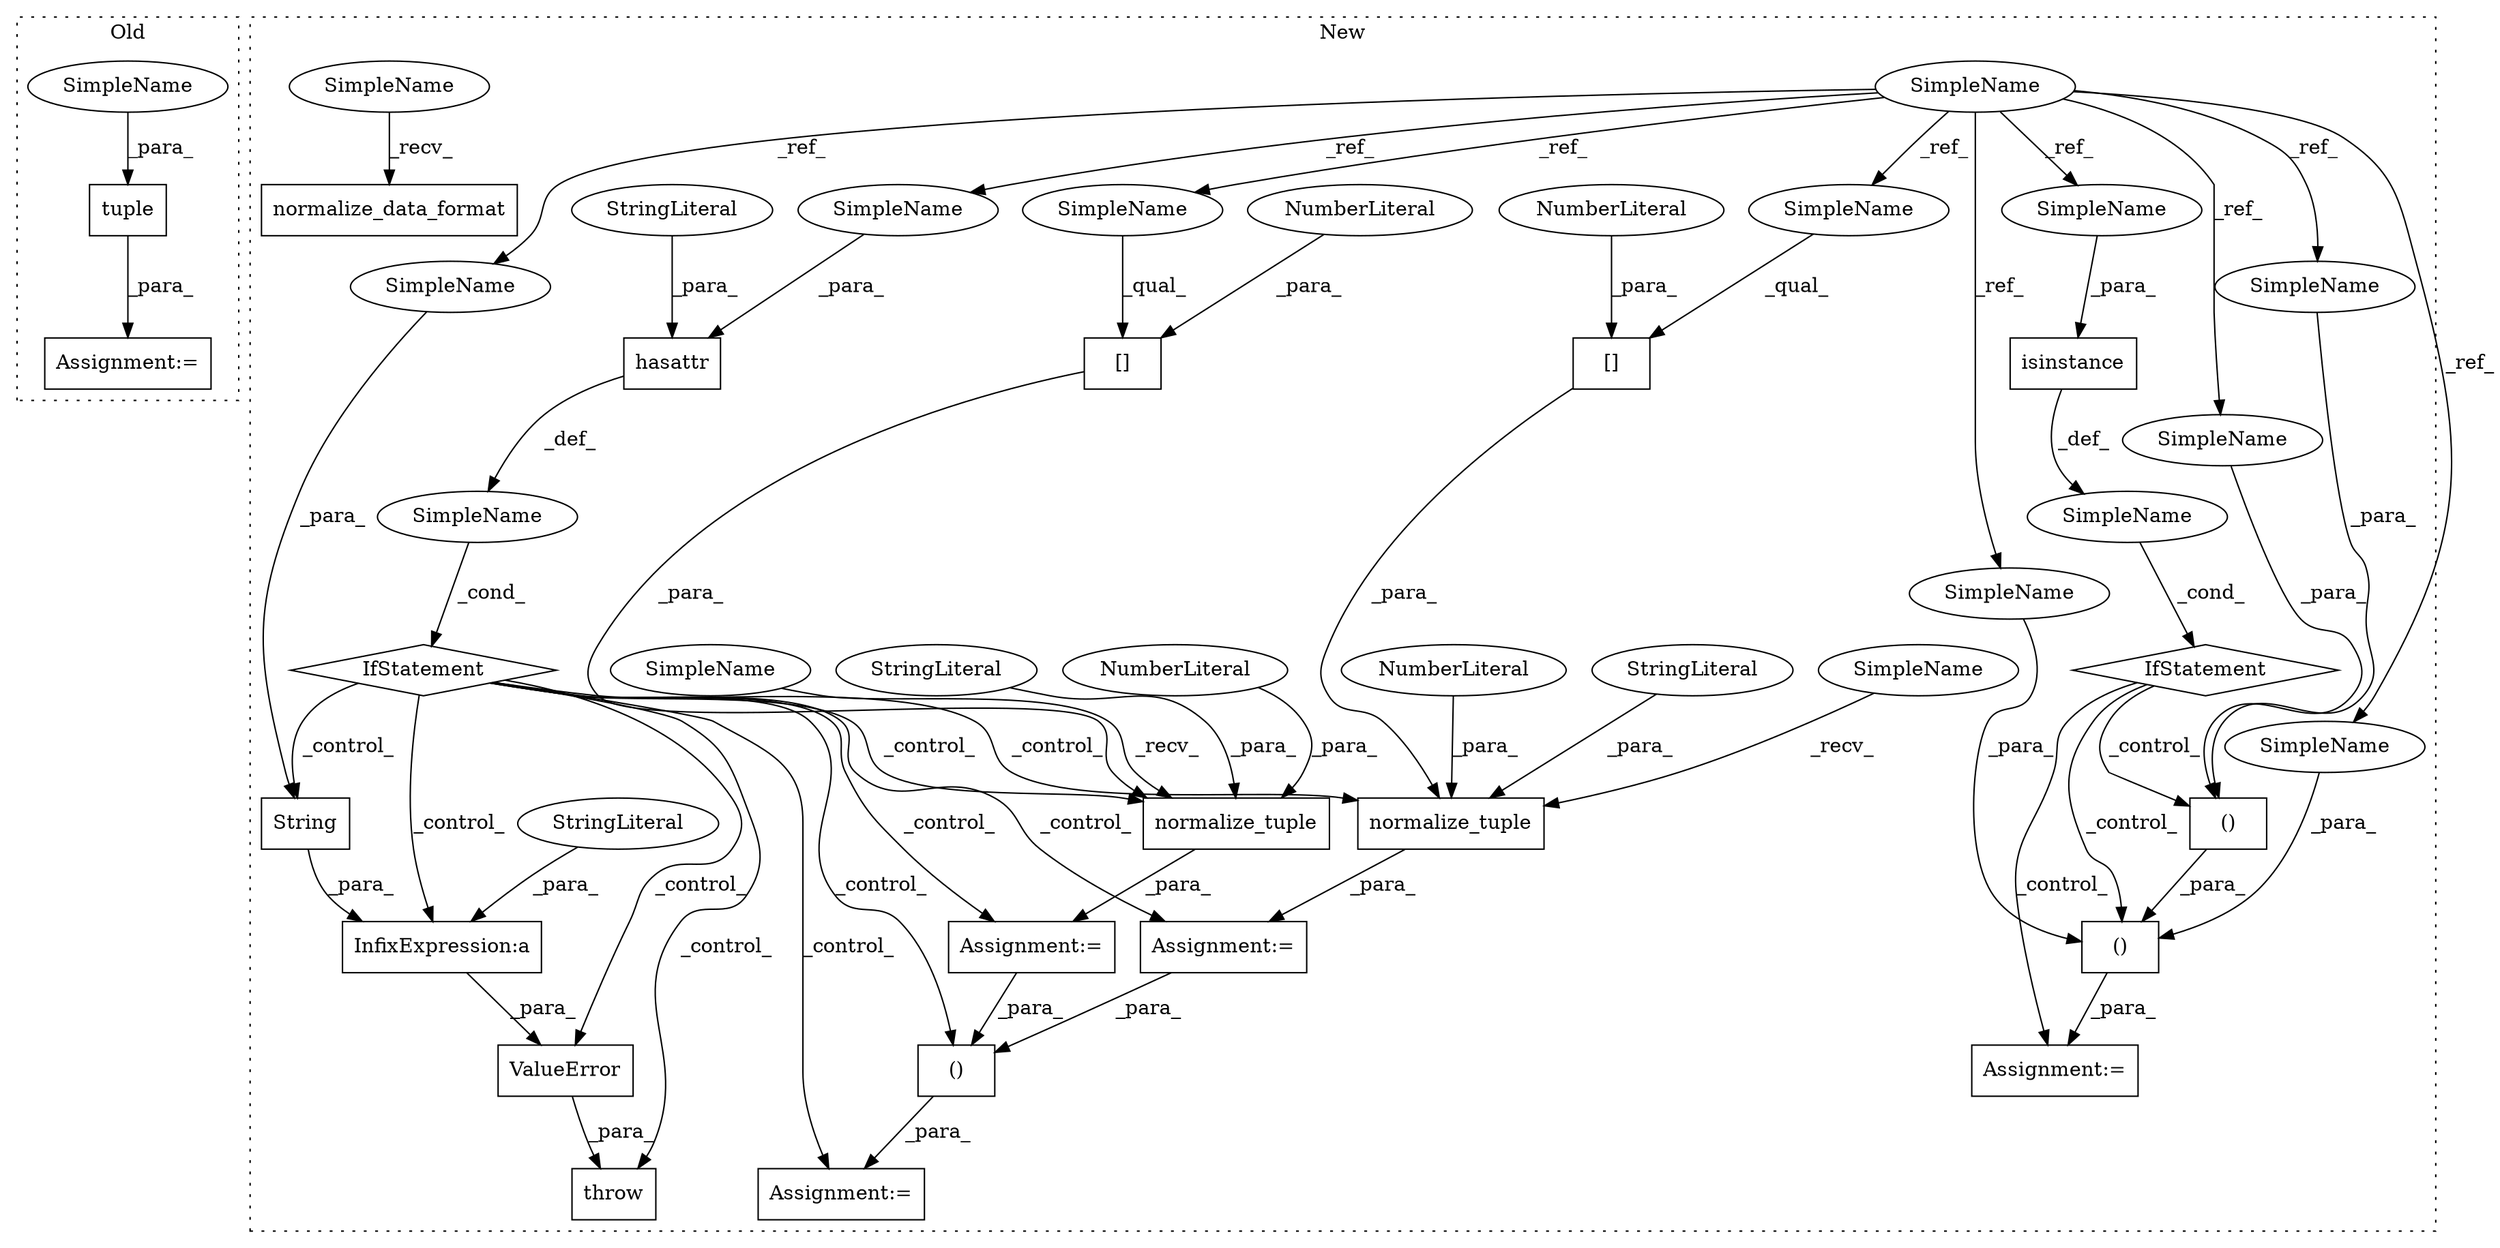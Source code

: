 digraph G {
subgraph cluster0 {
1 [label="tuple" a="32" s="46019,46033" l="6,1" shape="box"];
6 [label="Assignment:=" a="7" s="46018" l="1" shape="box"];
43 [label="SimpleName" a="42" s="46025" l="8" shape="ellipse"];
label = "Old";
style="dotted";
}
subgraph cluster1 {
2 [label="ValueError" a="32" s="34286,34584" l="11,1" shape="box"];
3 [label="throw" a="53" s="34280" l="6" shape="box"];
4 [label="IfStatement" a="25" s="33795,33826" l="4,2" shape="diamond"];
5 [label="SimpleName" a="42" s="" l="" shape="ellipse"];
7 [label="InfixExpression:a" a="27" s="34565" l="3" shape="box"];
8 [label="StringLiteral" a="45" s="34297" l="268" shape="ellipse"];
9 [label="Assignment:=" a="7" s="34184" l="8" shape="box"];
10 [label="()" a="106" s="34192" l="65" shape="box"];
11 [label="normalize_tuple" a="32" s="34109,34162" l="16,1" shape="box"];
12 [label="[]" a="2" s="34125,34135" l="9,1" shape="box"];
13 [label="SimpleName" a="42" s="33344" l="8" shape="ellipse"];
14 [label="hasattr" a="32" s="33799,33825" l="8,1" shape="box"];
15 [label="()" a="106" s="33702" l="29" shape="box"];
16 [label="[]" a="2" s="34038,34048" l="9,1" shape="box"];
17 [label="()" a="106" s="33651" l="131" shape="box"];
18 [label="NumberLiteral" a="34" s="34137" l="1" shape="ellipse"];
19 [label="NumberLiteral" a="34" s="34047" l="1" shape="ellipse"];
20 [label="NumberLiteral" a="34" s="34134" l="1" shape="ellipse"];
21 [label="normalize_tuple" a="32" s="34022,34075" l="16,1" shape="box"];
22 [label="NumberLiteral" a="34" s="34050" l="1" shape="ellipse"];
23 [label="SimpleName" a="42" s="" l="" shape="ellipse"];
24 [label="String" a="32" s="34568,34583" l="7,1" shape="box"];
25 [label="isinstance" a="32" s="33590,33613" l="11,1" shape="box"];
26 [label="StringLiteral" a="45" s="34139" l="23" shape="ellipse"];
27 [label="StringLiteral" a="45" s="33816" l="9" shape="ellipse"];
28 [label="StringLiteral" a="45" s="34052" l="23" shape="ellipse"];
29 [label="IfStatement" a="25" s="33586,33614" l="4,2" shape="diamond"];
30 [label="Assignment:=" a="7" s="34097" l="1" shape="box"];
31 [label="Assignment:=" a="7" s="34010" l="1" shape="box"];
32 [label="Assignment:=" a="7" s="33637" l="14" shape="box"];
33 [label="normalize_data_format" a="32" s="33546,33579" l="22,1" shape="box"];
34 [label="SimpleName" a="42" s="34125" l="8" shape="ellipse"];
35 [label="SimpleName" a="42" s="33807" l="8" shape="ellipse"];
36 [label="SimpleName" a="42" s="34575" l="8" shape="ellipse"];
37 [label="SimpleName" a="42" s="33723" l="8" shape="ellipse"];
38 [label="SimpleName" a="42" s="33673" l="8" shape="ellipse"];
39 [label="SimpleName" a="42" s="33702" l="8" shape="ellipse"];
40 [label="SimpleName" a="42" s="34038" l="8" shape="ellipse"];
41 [label="SimpleName" a="42" s="33652" l="8" shape="ellipse"];
42 [label="SimpleName" a="42" s="33601" l="8" shape="ellipse"];
44 [label="SimpleName" a="42" s="33535" l="10" shape="ellipse"];
45 [label="SimpleName" a="42" s="34011" l="10" shape="ellipse"];
46 [label="SimpleName" a="42" s="34098" l="10" shape="ellipse"];
label = "New";
style="dotted";
}
1 -> 6 [label="_para_"];
2 -> 3 [label="_para_"];
4 -> 11 [label="_control_"];
4 -> 9 [label="_control_"];
4 -> 30 [label="_control_"];
4 -> 2 [label="_control_"];
4 -> 10 [label="_control_"];
4 -> 3 [label="_control_"];
4 -> 24 [label="_control_"];
4 -> 21 [label="_control_"];
4 -> 7 [label="_control_"];
4 -> 31 [label="_control_"];
5 -> 4 [label="_cond_"];
7 -> 2 [label="_para_"];
8 -> 7 [label="_para_"];
10 -> 9 [label="_para_"];
11 -> 30 [label="_para_"];
12 -> 11 [label="_para_"];
13 -> 34 [label="_ref_"];
13 -> 36 [label="_ref_"];
13 -> 39 [label="_ref_"];
13 -> 38 [label="_ref_"];
13 -> 41 [label="_ref_"];
13 -> 35 [label="_ref_"];
13 -> 42 [label="_ref_"];
13 -> 40 [label="_ref_"];
13 -> 37 [label="_ref_"];
14 -> 5 [label="_def_"];
15 -> 17 [label="_para_"];
16 -> 21 [label="_para_"];
17 -> 32 [label="_para_"];
18 -> 11 [label="_para_"];
19 -> 16 [label="_para_"];
20 -> 12 [label="_para_"];
21 -> 31 [label="_para_"];
22 -> 21 [label="_para_"];
23 -> 29 [label="_cond_"];
24 -> 7 [label="_para_"];
25 -> 23 [label="_def_"];
26 -> 11 [label="_para_"];
27 -> 14 [label="_para_"];
28 -> 21 [label="_para_"];
29 -> 15 [label="_control_"];
29 -> 32 [label="_control_"];
29 -> 17 [label="_control_"];
30 -> 10 [label="_para_"];
31 -> 10 [label="_para_"];
34 -> 12 [label="_qual_"];
35 -> 14 [label="_para_"];
36 -> 24 [label="_para_"];
37 -> 15 [label="_para_"];
38 -> 17 [label="_para_"];
39 -> 15 [label="_para_"];
40 -> 16 [label="_qual_"];
41 -> 17 [label="_para_"];
42 -> 25 [label="_para_"];
43 -> 1 [label="_para_"];
44 -> 33 [label="_recv_"];
45 -> 21 [label="_recv_"];
46 -> 11 [label="_recv_"];
}